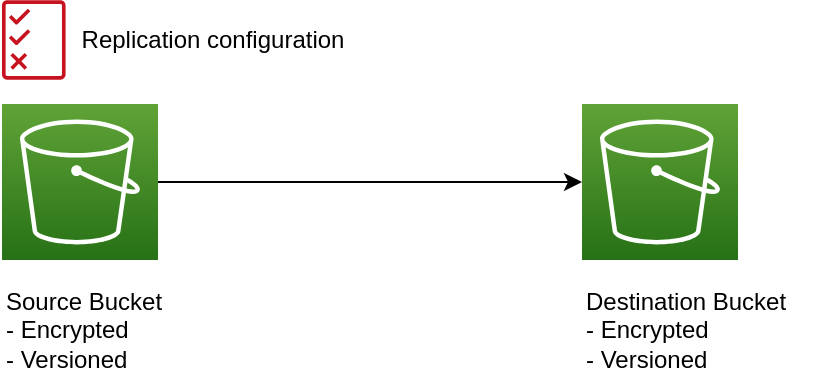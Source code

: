 <mxfile version="14.1.8" type="device"><diagram id="VrJSyCtyyk0UYBWMlAai" name="Page-1"><mxGraphModel dx="1086" dy="806" grid="1" gridSize="10" guides="1" tooltips="1" connect="1" arrows="1" fold="1" page="1" pageScale="1" pageWidth="850" pageHeight="1100" math="0" shadow="0"><root><mxCell id="0"/><mxCell id="1" parent="0"/><mxCell id="77z5uRKux0K7pmdnF5RB-3" style="edgeStyle=orthogonalEdgeStyle;rounded=0;orthogonalLoop=1;jettySize=auto;html=1;" edge="1" parent="1" source="77z5uRKux0K7pmdnF5RB-1" target="77z5uRKux0K7pmdnF5RB-2"><mxGeometry relative="1" as="geometry"/></mxCell><mxCell id="77z5uRKux0K7pmdnF5RB-1" value="" style="outlineConnect=0;fontColor=#232F3E;gradientColor=#60A337;gradientDirection=north;fillColor=#277116;strokeColor=#ffffff;dashed=0;verticalLabelPosition=bottom;verticalAlign=top;align=center;html=1;fontSize=12;fontStyle=0;aspect=fixed;shape=mxgraph.aws4.resourceIcon;resIcon=mxgraph.aws4.s3;" vertex="1" parent="1"><mxGeometry x="230" y="472" width="78" height="78" as="geometry"/></mxCell><mxCell id="77z5uRKux0K7pmdnF5RB-2" value="" style="outlineConnect=0;fontColor=#232F3E;gradientColor=#60A337;gradientDirection=north;fillColor=#277116;strokeColor=#ffffff;dashed=0;verticalLabelPosition=bottom;verticalAlign=top;align=center;html=1;fontSize=12;fontStyle=0;aspect=fixed;shape=mxgraph.aws4.resourceIcon;resIcon=mxgraph.aws4.s3;" vertex="1" parent="1"><mxGeometry x="520" y="472" width="78" height="78" as="geometry"/></mxCell><mxCell id="77z5uRKux0K7pmdnF5RB-4" value="Source Bucket&lt;br&gt;- Encrypted&lt;br&gt;- Versioned" style="text;html=1;resizable=0;autosize=1;align=left;verticalAlign=middle;points=[];fillColor=none;strokeColor=none;rounded=0;" vertex="1" parent="1"><mxGeometry x="230" y="560" width="90" height="50" as="geometry"/></mxCell><mxCell id="77z5uRKux0K7pmdnF5RB-5" value="" style="outlineConnect=0;fontColor=#232F3E;gradientColor=none;fillColor=#C7131F;strokeColor=none;dashed=0;verticalLabelPosition=bottom;verticalAlign=top;align=center;html=1;fontSize=12;fontStyle=0;aspect=fixed;pointerEvents=1;shape=mxgraph.aws4.permissions;" vertex="1" parent="1"><mxGeometry x="230" y="420" width="31.79" height="40" as="geometry"/></mxCell><mxCell id="77z5uRKux0K7pmdnF5RB-7" value="Replication configuration" style="text;html=1;resizable=0;autosize=1;align=center;verticalAlign=middle;points=[];fillColor=none;strokeColor=none;rounded=0;" vertex="1" parent="1"><mxGeometry x="260" y="430" width="150" height="20" as="geometry"/></mxCell><mxCell id="77z5uRKux0K7pmdnF5RB-8" value="Destination Bucket&lt;br&gt;- Encrypted&lt;br&gt;- Versioned" style="text;html=1;resizable=0;autosize=1;align=left;verticalAlign=middle;points=[];fillColor=none;strokeColor=none;rounded=0;" vertex="1" parent="1"><mxGeometry x="520" y="560" width="120" height="50" as="geometry"/></mxCell></root></mxGraphModel></diagram></mxfile>